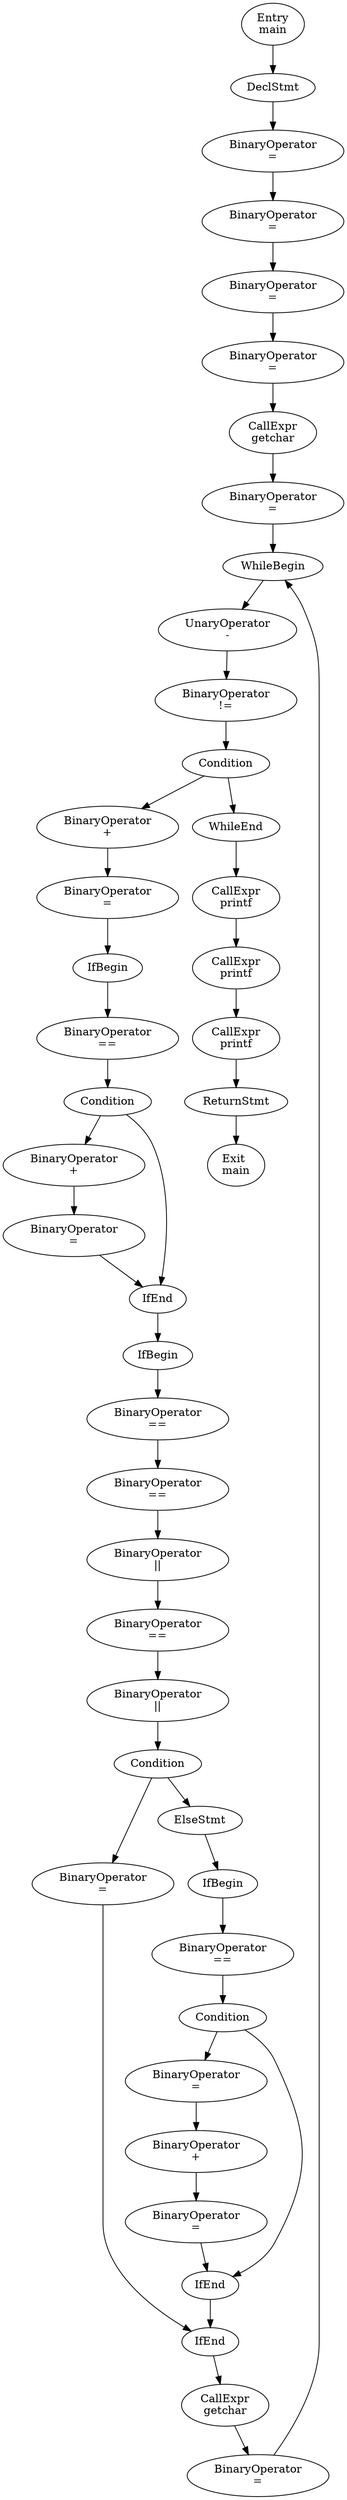digraph cfg {

"2#Entry" [label="Entry\lmain"] ;
"4" [label="DeclStmt"] ;
"10" [label="BinaryOperator\l=" ] ;
"13" [label="BinaryOperator\l=" ] ;
"16" [label="BinaryOperator\l=" ] ;
"19" [label="BinaryOperator\l=" ] ;
"24" [label="CallExpr\lgetchar"] ;
"22" [label="BinaryOperator\l=" ] ;
"27#Begin" [label="WhileBegin"] ;
"32" [label="UnaryOperator\l-" ] ;
"28" [label="BinaryOperator\l!=" ] ;
"27#Condition" [label="Condition"] ;
"37" [label="BinaryOperator\l+" ] ;
"35" [label="BinaryOperator\l=" ] ;
"41#Begin" [label="IfBegin"] ;
"42" [label="BinaryOperator\l==" ] ;
"41#Condition" [label="Condition"] ;
"48" [label="BinaryOperator\l+" ] ;
"46" [label="BinaryOperator\l=" ] ;
"41#End" [label="IfEnd"] ;
"52#Begin" [label="IfBegin"] ;
"55" [label="BinaryOperator\l==" ] ;
"59" [label="BinaryOperator\l==" ] ;
"54" [label="BinaryOperator\l||" ] ;
"63" [label="BinaryOperator\l==" ] ;
"53" [label="BinaryOperator\l||" ] ;
"52#Condition" [label="Condition"] ;
"67" [label="BinaryOperator\l=" ] ;
"52#Else" [label="ElseStmt"] ;
"70#Begin" [label="IfBegin"] ;
"71" [label="BinaryOperator\l==" ] ;
"70#Condition" [label="Condition"] ;
"76" [label="BinaryOperator\l=" ] ;
"81" [label="BinaryOperator\l+" ] ;
"79" [label="BinaryOperator\l=" ] ;
"70#End" [label="IfEnd"] ;
"52#End" [label="IfEnd"] ;
"87" [label="CallExpr\lgetchar"] ;
"85" [label="BinaryOperator\l=" ] ;
"27#End" [label="WhileEnd"] ;
"90" [label="CallExpr\lprintf"] ;
"98" [label="CallExpr\lprintf"] ;
"106" [label="CallExpr\lprintf"] ;
"114" [label="ReturnStmt"] ;
"2#Exit" [label="Exit\lmain"] ;
"2#Entry" -> "4" ;
"4" -> "10" ;
"10" -> "13" ;
"13" -> "16" ;
"16" -> "19" ;
"19" -> "24" ;
"24" -> "22" ;
"22" -> "27#Begin" ;
"27#Begin" -> "32" ;
"32" -> "28" ;
"28" -> "27#Condition" ;
"27#Condition" -> "27#End" ;
"27#Condition" -> "37" ;
"27#End" -> "90" ;
"37" -> "35" ;
"90" -> "98" ;
"35" -> "41#Begin" ;
"98" -> "106" ;
"41#Begin" -> "42" ;
"106" -> "114" ;
"42" -> "41#Condition" ;
"114" -> "2#Exit" ;
"41#Condition" -> "41#End" ;
"41#Condition" -> "48" ;
"41#End" -> "52#Begin" ;
"48" -> "46" ;
"52#Begin" -> "55" ;
"46" -> "41#End" ;
"55" -> "59" ;
"59" -> "54" ;
"54" -> "63" ;
"63" -> "53" ;
"53" -> "52#Condition" ;
"52#Condition" -> "52#Else" ;
"52#Condition" -> "67" ;
"52#Else" -> "70#Begin" ;
"67" -> "52#End" ;
"70#Begin" -> "71" ;
"52#End" -> "87" ;
"71" -> "70#Condition" ;
"87" -> "85" ;
"70#Condition" -> "70#End" ;
"70#Condition" -> "76" ;
"85" -> "27#Begin" ;
"70#End" -> "52#End" ;
"76" -> "81" ;
"81" -> "79" ;
"79" -> "70#End" ;

}
